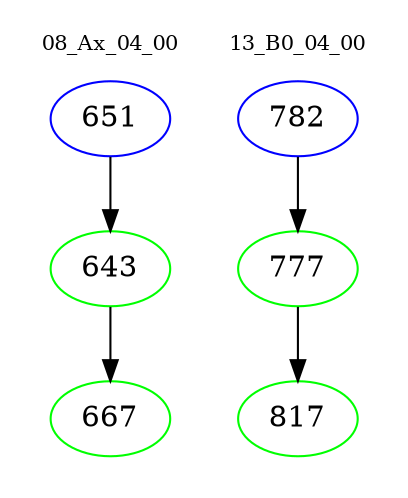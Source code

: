 digraph{
subgraph cluster_0 {
color = white
label = "08_Ax_04_00";
fontsize=10;
T0_651 [label="651", color="blue"]
T0_651 -> T0_643 [color="black"]
T0_643 [label="643", color="green"]
T0_643 -> T0_667 [color="black"]
T0_667 [label="667", color="green"]
}
subgraph cluster_1 {
color = white
label = "13_B0_04_00";
fontsize=10;
T1_782 [label="782", color="blue"]
T1_782 -> T1_777 [color="black"]
T1_777 [label="777", color="green"]
T1_777 -> T1_817 [color="black"]
T1_817 [label="817", color="green"]
}
}
